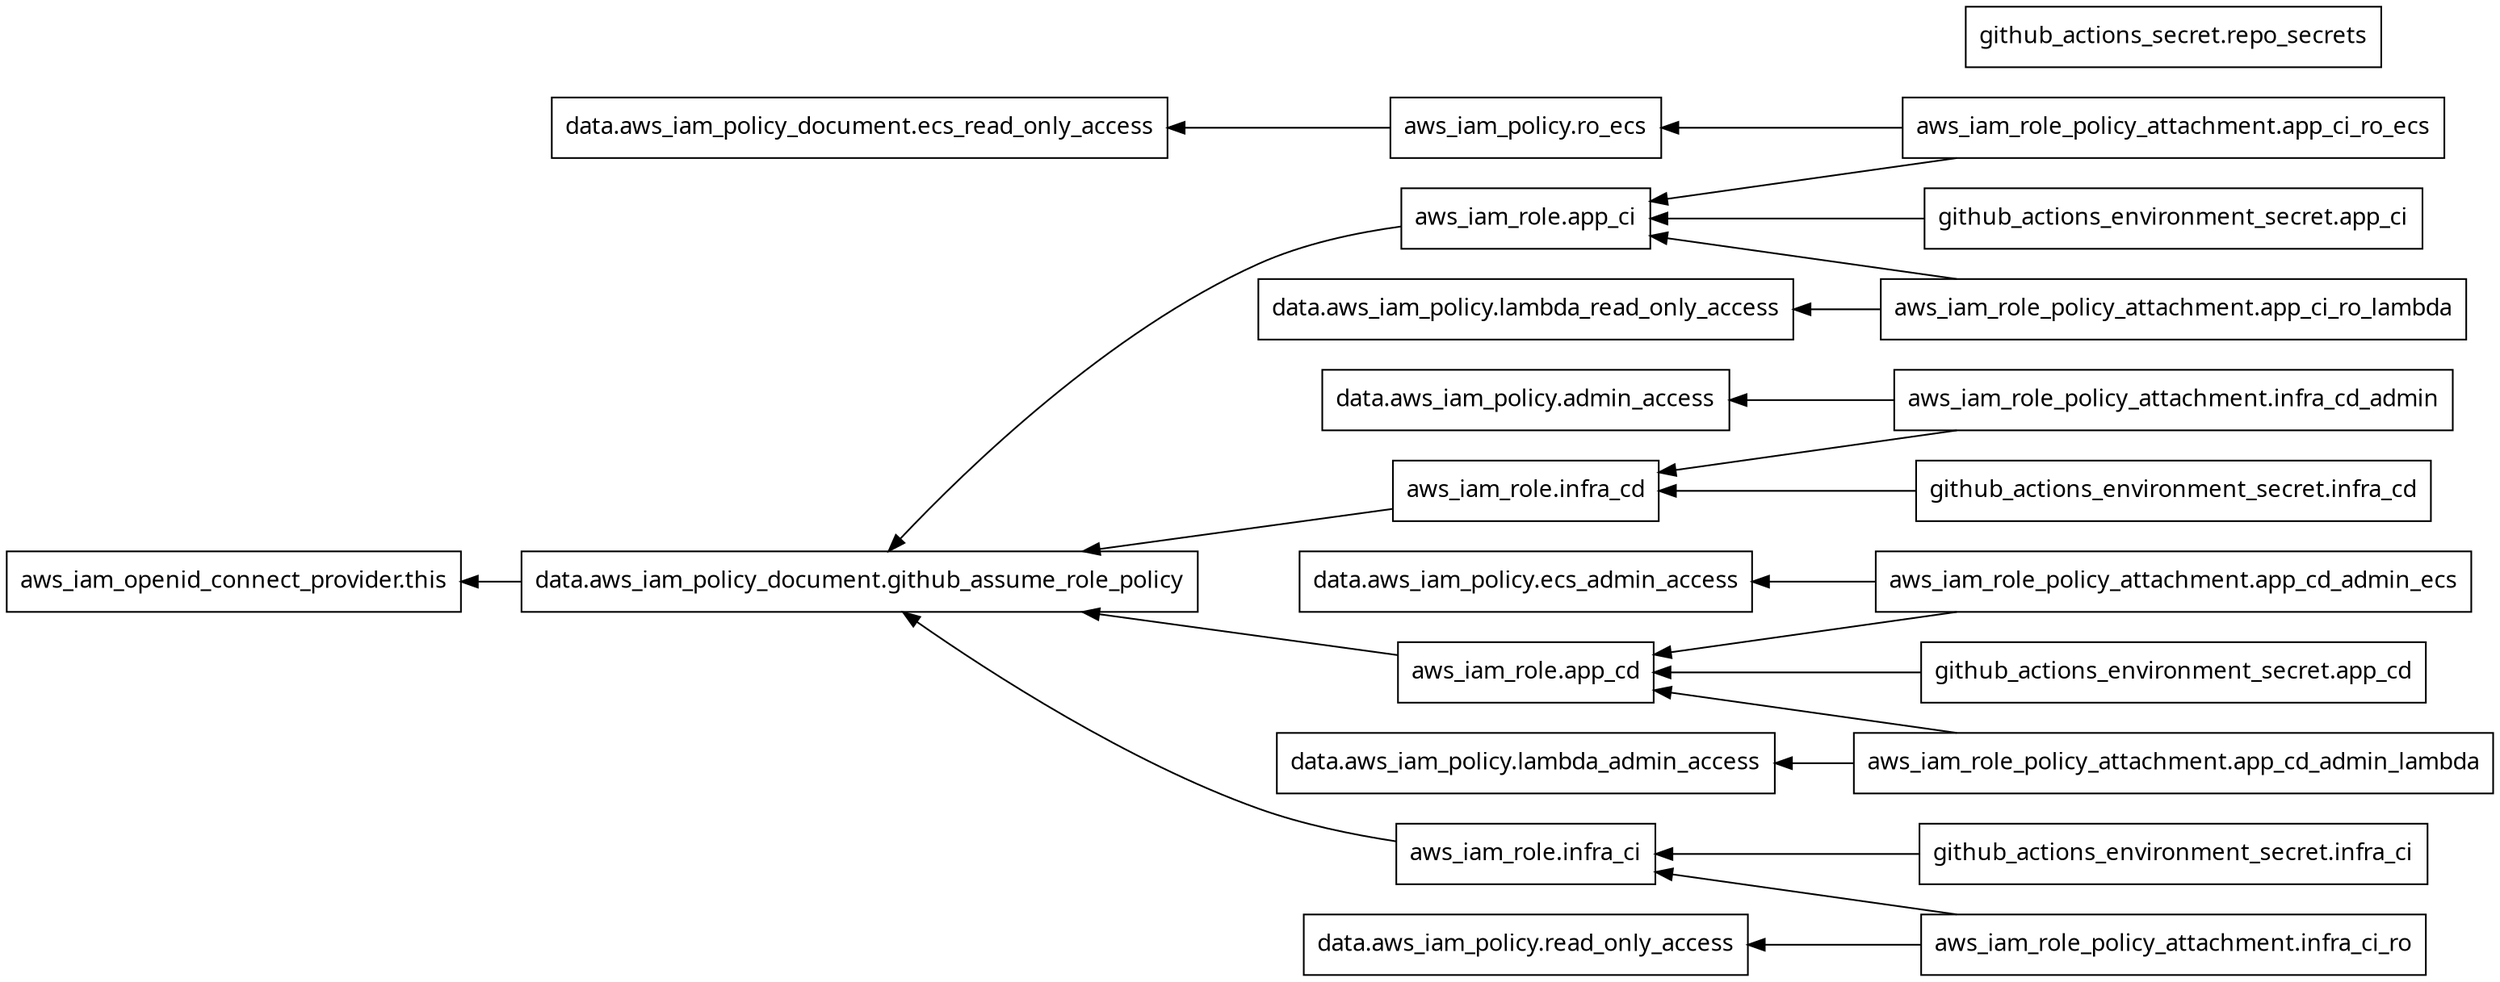 digraph G {
  rankdir = "RL";
  node [shape = rect, fontname = "sans-serif"];
  "data.aws_iam_policy.admin_access" [label="data.aws_iam_policy.admin_access"];
  "data.aws_iam_policy.ecs_admin_access" [label="data.aws_iam_policy.ecs_admin_access"];
  "data.aws_iam_policy.lambda_admin_access" [label="data.aws_iam_policy.lambda_admin_access"];
  "data.aws_iam_policy.lambda_read_only_access" [label="data.aws_iam_policy.lambda_read_only_access"];
  "data.aws_iam_policy.read_only_access" [label="data.aws_iam_policy.read_only_access"];
  "data.aws_iam_policy_document.ecs_read_only_access" [label="data.aws_iam_policy_document.ecs_read_only_access"];
  "data.aws_iam_policy_document.github_assume_role_policy" [label="data.aws_iam_policy_document.github_assume_role_policy"];
  "aws_iam_openid_connect_provider.this" [label="aws_iam_openid_connect_provider.this"];
  "aws_iam_policy.ro_ecs" [label="aws_iam_policy.ro_ecs"];
  "aws_iam_role.app_cd" [label="aws_iam_role.app_cd"];
  "aws_iam_role.app_ci" [label="aws_iam_role.app_ci"];
  "aws_iam_role.infra_cd" [label="aws_iam_role.infra_cd"];
  "aws_iam_role.infra_ci" [label="aws_iam_role.infra_ci"];
  "aws_iam_role_policy_attachment.app_cd_admin_ecs" [label="aws_iam_role_policy_attachment.app_cd_admin_ecs"];
  "aws_iam_role_policy_attachment.app_cd_admin_lambda" [label="aws_iam_role_policy_attachment.app_cd_admin_lambda"];
  "aws_iam_role_policy_attachment.app_ci_ro_ecs" [label="aws_iam_role_policy_attachment.app_ci_ro_ecs"];
  "aws_iam_role_policy_attachment.app_ci_ro_lambda" [label="aws_iam_role_policy_attachment.app_ci_ro_lambda"];
  "aws_iam_role_policy_attachment.infra_cd_admin" [label="aws_iam_role_policy_attachment.infra_cd_admin"];
  "aws_iam_role_policy_attachment.infra_ci_ro" [label="aws_iam_role_policy_attachment.infra_ci_ro"];
  "github_actions_environment_secret.app_cd" [label="github_actions_environment_secret.app_cd"];
  "github_actions_environment_secret.app_ci" [label="github_actions_environment_secret.app_ci"];
  "github_actions_environment_secret.infra_cd" [label="github_actions_environment_secret.infra_cd"];
  "github_actions_environment_secret.infra_ci" [label="github_actions_environment_secret.infra_ci"];
  "github_actions_secret.repo_secrets" [label="github_actions_secret.repo_secrets"];
  "data.aws_iam_policy_document.github_assume_role_policy" -> "aws_iam_openid_connect_provider.this";
  "aws_iam_policy.ro_ecs" -> "data.aws_iam_policy_document.ecs_read_only_access";
  "aws_iam_role.app_cd" -> "data.aws_iam_policy_document.github_assume_role_policy";
  "aws_iam_role.app_ci" -> "data.aws_iam_policy_document.github_assume_role_policy";
  "aws_iam_role.infra_cd" -> "data.aws_iam_policy_document.github_assume_role_policy";
  "aws_iam_role.infra_ci" -> "data.aws_iam_policy_document.github_assume_role_policy";
  "aws_iam_role_policy_attachment.app_cd_admin_ecs" -> "data.aws_iam_policy.ecs_admin_access";
  "aws_iam_role_policy_attachment.app_cd_admin_ecs" -> "aws_iam_role.app_cd";
  "aws_iam_role_policy_attachment.app_cd_admin_lambda" -> "data.aws_iam_policy.lambda_admin_access";
  "aws_iam_role_policy_attachment.app_cd_admin_lambda" -> "aws_iam_role.app_cd";
  "aws_iam_role_policy_attachment.app_ci_ro_ecs" -> "aws_iam_policy.ro_ecs";
  "aws_iam_role_policy_attachment.app_ci_ro_ecs" -> "aws_iam_role.app_ci";
  "aws_iam_role_policy_attachment.app_ci_ro_lambda" -> "data.aws_iam_policy.lambda_read_only_access";
  "aws_iam_role_policy_attachment.app_ci_ro_lambda" -> "aws_iam_role.app_ci";
  "aws_iam_role_policy_attachment.infra_cd_admin" -> "data.aws_iam_policy.admin_access";
  "aws_iam_role_policy_attachment.infra_cd_admin" -> "aws_iam_role.infra_cd";
  "aws_iam_role_policy_attachment.infra_ci_ro" -> "data.aws_iam_policy.read_only_access";
  "aws_iam_role_policy_attachment.infra_ci_ro" -> "aws_iam_role.infra_ci";
  "github_actions_environment_secret.app_cd" -> "aws_iam_role.app_cd";
  "github_actions_environment_secret.app_ci" -> "aws_iam_role.app_ci";
  "github_actions_environment_secret.infra_cd" -> "aws_iam_role.infra_cd";
  "github_actions_environment_secret.infra_ci" -> "aws_iam_role.infra_ci";
}
